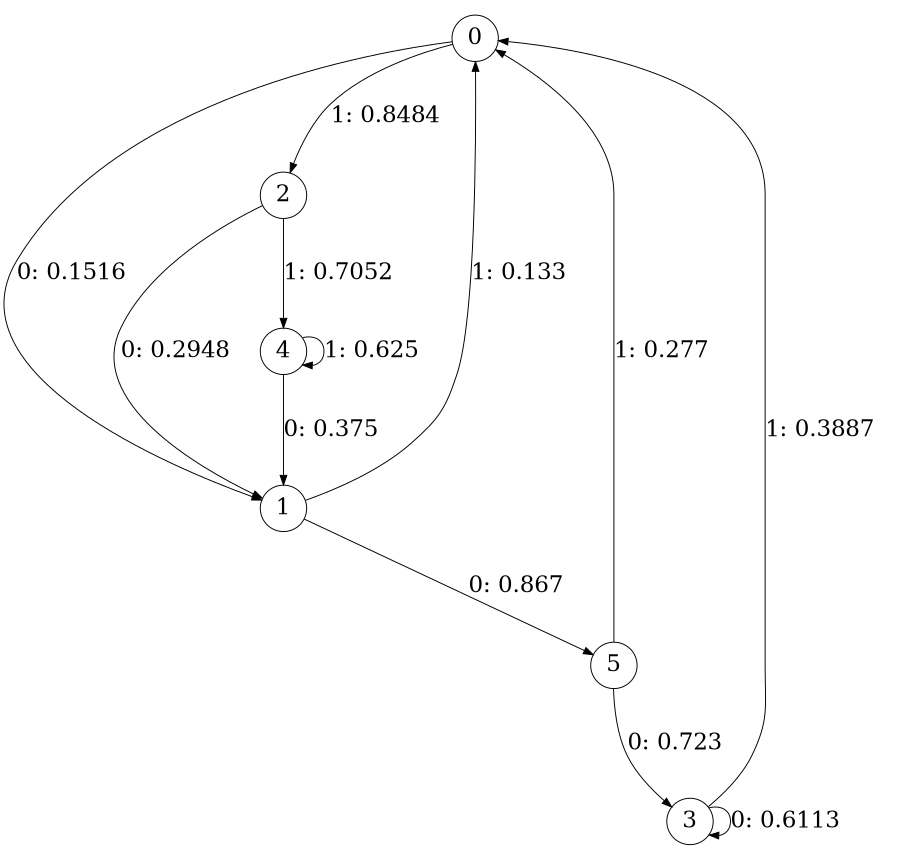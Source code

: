 digraph "ch9randomL3" {
size = "6,8.5";
ratio = "fill";
node [shape = circle];
node [fontsize = 24];
edge [fontsize = 24];
0 -> 1 [label = "0: 0.1516   "];
0 -> 2 [label = "1: 0.8484   "];
1 -> 5 [label = "0: 0.867    "];
1 -> 0 [label = "1: 0.133    "];
2 -> 1 [label = "0: 0.2948   "];
2 -> 4 [label = "1: 0.7052   "];
3 -> 3 [label = "0: 0.6113   "];
3 -> 0 [label = "1: 0.3887   "];
4 -> 1 [label = "0: 0.375    "];
4 -> 4 [label = "1: 0.625    "];
5 -> 3 [label = "0: 0.723    "];
5 -> 0 [label = "1: 0.277    "];
}